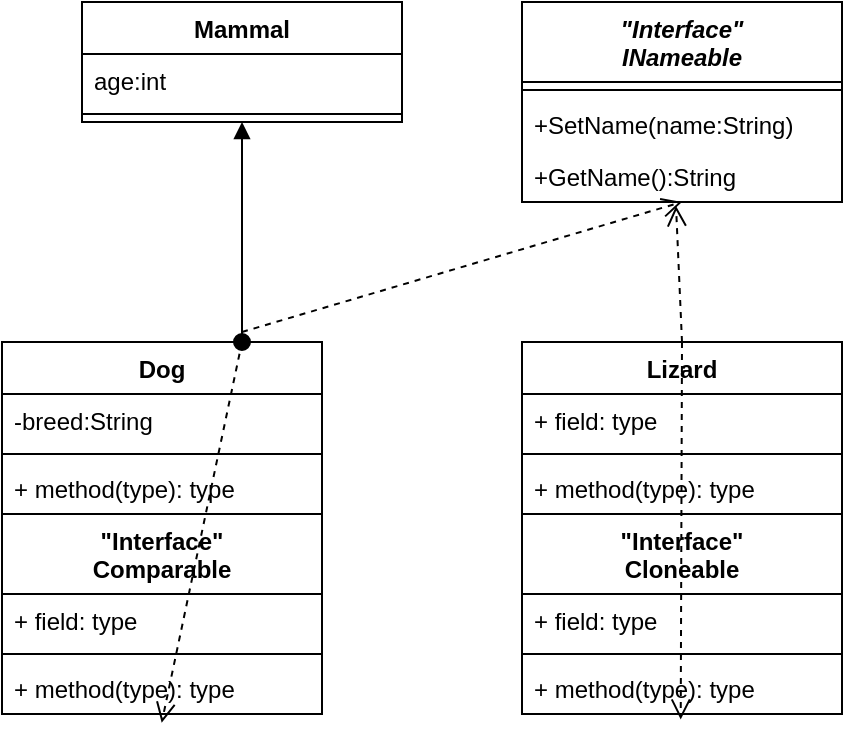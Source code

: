 <mxfile version="14.2.9" type="device"><diagram id="rKwsm52pXLg7-rd8_M_L" name="Page-1"><mxGraphModel dx="1049" dy="725" grid="1" gridSize="10" guides="1" tooltips="1" connect="1" arrows="1" fold="1" page="1" pageScale="1" pageWidth="850" pageHeight="1100" math="0" shadow="0"><root><mxCell id="0"/><mxCell id="1" parent="0"/><mxCell id="RIsLXIkWTQHxZOGZ_8EL-1" value="Mammal" style="swimlane;fontStyle=1;align=center;verticalAlign=top;childLayout=stackLayout;horizontal=1;startSize=26;horizontalStack=0;resizeParent=1;resizeParentMax=0;resizeLast=0;collapsible=1;marginBottom=0;" vertex="1" parent="1"><mxGeometry x="200" y="110" width="160" height="60" as="geometry"/></mxCell><mxCell id="RIsLXIkWTQHxZOGZ_8EL-2" value="age:int" style="text;strokeColor=none;fillColor=none;align=left;verticalAlign=top;spacingLeft=4;spacingRight=4;overflow=hidden;rotatable=0;points=[[0,0.5],[1,0.5]];portConstraint=eastwest;" vertex="1" parent="RIsLXIkWTQHxZOGZ_8EL-1"><mxGeometry y="26" width="160" height="26" as="geometry"/></mxCell><mxCell id="RIsLXIkWTQHxZOGZ_8EL-3" value="" style="line;strokeWidth=1;fillColor=none;align=left;verticalAlign=middle;spacingTop=-1;spacingLeft=3;spacingRight=3;rotatable=0;labelPosition=right;points=[];portConstraint=eastwest;" vertex="1" parent="RIsLXIkWTQHxZOGZ_8EL-1"><mxGeometry y="52" width="160" height="8" as="geometry"/></mxCell><mxCell id="RIsLXIkWTQHxZOGZ_8EL-5" value="&quot;Interface&quot;&#10;INameable&#10;" style="swimlane;fontStyle=3;align=center;verticalAlign=top;childLayout=stackLayout;horizontal=1;startSize=40;horizontalStack=0;resizeParent=1;resizeParentMax=0;resizeLast=0;collapsible=1;marginBottom=0;" vertex="1" parent="1"><mxGeometry x="420" y="110" width="160" height="100" as="geometry"/></mxCell><mxCell id="RIsLXIkWTQHxZOGZ_8EL-7" value="" style="line;strokeWidth=1;fillColor=none;align=left;verticalAlign=middle;spacingTop=-1;spacingLeft=3;spacingRight=3;rotatable=0;labelPosition=right;points=[];portConstraint=eastwest;" vertex="1" parent="RIsLXIkWTQHxZOGZ_8EL-5"><mxGeometry y="40" width="160" height="8" as="geometry"/></mxCell><mxCell id="RIsLXIkWTQHxZOGZ_8EL-9" value="+SetName(name:String)" style="text;strokeColor=none;fillColor=none;align=left;verticalAlign=top;spacingLeft=4;spacingRight=4;overflow=hidden;rotatable=0;points=[[0,0.5],[1,0.5]];portConstraint=eastwest;" vertex="1" parent="RIsLXIkWTQHxZOGZ_8EL-5"><mxGeometry y="48" width="160" height="26" as="geometry"/></mxCell><mxCell id="RIsLXIkWTQHxZOGZ_8EL-8" value="+GetName():String" style="text;strokeColor=none;fillColor=none;align=left;verticalAlign=top;spacingLeft=4;spacingRight=4;overflow=hidden;rotatable=0;points=[[0,0.5],[1,0.5]];portConstraint=eastwest;" vertex="1" parent="RIsLXIkWTQHxZOGZ_8EL-5"><mxGeometry y="74" width="160" height="26" as="geometry"/></mxCell><mxCell id="RIsLXIkWTQHxZOGZ_8EL-10" value="Dog" style="swimlane;fontStyle=1;align=center;verticalAlign=top;childLayout=stackLayout;horizontal=1;startSize=26;horizontalStack=0;resizeParent=1;resizeParentMax=0;resizeLast=0;collapsible=1;marginBottom=0;" vertex="1" parent="1"><mxGeometry x="160" y="280" width="160" height="86" as="geometry"/></mxCell><mxCell id="RIsLXIkWTQHxZOGZ_8EL-11" value="-breed:String" style="text;strokeColor=none;fillColor=none;align=left;verticalAlign=top;spacingLeft=4;spacingRight=4;overflow=hidden;rotatable=0;points=[[0,0.5],[1,0.5]];portConstraint=eastwest;" vertex="1" parent="RIsLXIkWTQHxZOGZ_8EL-10"><mxGeometry y="26" width="160" height="26" as="geometry"/></mxCell><mxCell id="RIsLXIkWTQHxZOGZ_8EL-12" value="" style="line;strokeWidth=1;fillColor=none;align=left;verticalAlign=middle;spacingTop=-1;spacingLeft=3;spacingRight=3;rotatable=0;labelPosition=right;points=[];portConstraint=eastwest;" vertex="1" parent="RIsLXIkWTQHxZOGZ_8EL-10"><mxGeometry y="52" width="160" height="8" as="geometry"/></mxCell><mxCell id="RIsLXIkWTQHxZOGZ_8EL-13" value="+ method(type): type" style="text;strokeColor=none;fillColor=none;align=left;verticalAlign=top;spacingLeft=4;spacingRight=4;overflow=hidden;rotatable=0;points=[[0,0.5],[1,0.5]];portConstraint=eastwest;" vertex="1" parent="RIsLXIkWTQHxZOGZ_8EL-10"><mxGeometry y="60" width="160" height="26" as="geometry"/></mxCell><mxCell id="RIsLXIkWTQHxZOGZ_8EL-14" value="Lizard" style="swimlane;fontStyle=1;align=center;verticalAlign=top;childLayout=stackLayout;horizontal=1;startSize=26;horizontalStack=0;resizeParent=1;resizeParentMax=0;resizeLast=0;collapsible=1;marginBottom=0;" vertex="1" parent="1"><mxGeometry x="420" y="280" width="160" height="86" as="geometry"/></mxCell><mxCell id="RIsLXIkWTQHxZOGZ_8EL-15" value="+ field: type" style="text;strokeColor=none;fillColor=none;align=left;verticalAlign=top;spacingLeft=4;spacingRight=4;overflow=hidden;rotatable=0;points=[[0,0.5],[1,0.5]];portConstraint=eastwest;" vertex="1" parent="RIsLXIkWTQHxZOGZ_8EL-14"><mxGeometry y="26" width="160" height="26" as="geometry"/></mxCell><mxCell id="RIsLXIkWTQHxZOGZ_8EL-16" value="" style="line;strokeWidth=1;fillColor=none;align=left;verticalAlign=middle;spacingTop=-1;spacingLeft=3;spacingRight=3;rotatable=0;labelPosition=right;points=[];portConstraint=eastwest;" vertex="1" parent="RIsLXIkWTQHxZOGZ_8EL-14"><mxGeometry y="52" width="160" height="8" as="geometry"/></mxCell><mxCell id="RIsLXIkWTQHxZOGZ_8EL-17" value="+ method(type): type" style="text;strokeColor=none;fillColor=none;align=left;verticalAlign=top;spacingLeft=4;spacingRight=4;overflow=hidden;rotatable=0;points=[[0,0.5],[1,0.5]];portConstraint=eastwest;" vertex="1" parent="RIsLXIkWTQHxZOGZ_8EL-14"><mxGeometry y="60" width="160" height="26" as="geometry"/></mxCell><mxCell id="RIsLXIkWTQHxZOGZ_8EL-18" value="&quot;Interface&quot;&#10;Comparable" style="swimlane;fontStyle=1;align=center;verticalAlign=top;childLayout=stackLayout;horizontal=1;startSize=40;horizontalStack=0;resizeParent=1;resizeParentMax=0;resizeLast=0;collapsible=1;marginBottom=0;" vertex="1" parent="1"><mxGeometry x="160" y="366" width="160" height="100" as="geometry"/></mxCell><mxCell id="RIsLXIkWTQHxZOGZ_8EL-19" value="+ field: type" style="text;strokeColor=none;fillColor=none;align=left;verticalAlign=top;spacingLeft=4;spacingRight=4;overflow=hidden;rotatable=0;points=[[0,0.5],[1,0.5]];portConstraint=eastwest;" vertex="1" parent="RIsLXIkWTQHxZOGZ_8EL-18"><mxGeometry y="40" width="160" height="26" as="geometry"/></mxCell><mxCell id="RIsLXIkWTQHxZOGZ_8EL-20" value="" style="line;strokeWidth=1;fillColor=none;align=left;verticalAlign=middle;spacingTop=-1;spacingLeft=3;spacingRight=3;rotatable=0;labelPosition=right;points=[];portConstraint=eastwest;" vertex="1" parent="RIsLXIkWTQHxZOGZ_8EL-18"><mxGeometry y="66" width="160" height="8" as="geometry"/></mxCell><mxCell id="RIsLXIkWTQHxZOGZ_8EL-21" value="+ method(type): type" style="text;strokeColor=none;fillColor=none;align=left;verticalAlign=top;spacingLeft=4;spacingRight=4;overflow=hidden;rotatable=0;points=[[0,0.5],[1,0.5]];portConstraint=eastwest;" vertex="1" parent="RIsLXIkWTQHxZOGZ_8EL-18"><mxGeometry y="74" width="160" height="26" as="geometry"/></mxCell><mxCell id="RIsLXIkWTQHxZOGZ_8EL-22" value="&quot;Interface&quot;&#10;Cloneable" style="swimlane;fontStyle=1;align=center;verticalAlign=top;childLayout=stackLayout;horizontal=1;startSize=40;horizontalStack=0;resizeParent=1;resizeParentMax=0;resizeLast=0;collapsible=1;marginBottom=0;" vertex="1" parent="1"><mxGeometry x="420" y="366" width="160" height="100" as="geometry"/></mxCell><mxCell id="RIsLXIkWTQHxZOGZ_8EL-23" value="+ field: type" style="text;strokeColor=none;fillColor=none;align=left;verticalAlign=top;spacingLeft=4;spacingRight=4;overflow=hidden;rotatable=0;points=[[0,0.5],[1,0.5]];portConstraint=eastwest;" vertex="1" parent="RIsLXIkWTQHxZOGZ_8EL-22"><mxGeometry y="40" width="160" height="26" as="geometry"/></mxCell><mxCell id="RIsLXIkWTQHxZOGZ_8EL-24" value="" style="line;strokeWidth=1;fillColor=none;align=left;verticalAlign=middle;spacingTop=-1;spacingLeft=3;spacingRight=3;rotatable=0;labelPosition=right;points=[];portConstraint=eastwest;" vertex="1" parent="RIsLXIkWTQHxZOGZ_8EL-22"><mxGeometry y="66" width="160" height="8" as="geometry"/></mxCell><mxCell id="RIsLXIkWTQHxZOGZ_8EL-25" value="+ method(type): type" style="text;strokeColor=none;fillColor=none;align=left;verticalAlign=top;spacingLeft=4;spacingRight=4;overflow=hidden;rotatable=0;points=[[0,0.5],[1,0.5]];portConstraint=eastwest;" vertex="1" parent="RIsLXIkWTQHxZOGZ_8EL-22"><mxGeometry y="74" width="160" height="26" as="geometry"/></mxCell><mxCell id="RIsLXIkWTQHxZOGZ_8EL-26" value="" style="html=1;verticalAlign=bottom;startArrow=oval;startFill=1;endArrow=block;startSize=8;entryX=0.5;entryY=1;entryDx=0;entryDy=0;exitX=0.75;exitY=0;exitDx=0;exitDy=0;" edge="1" parent="1" source="RIsLXIkWTQHxZOGZ_8EL-10" target="RIsLXIkWTQHxZOGZ_8EL-1"><mxGeometry width="60" relative="1" as="geometry"><mxPoint x="190" y="270" as="sourcePoint"/><mxPoint x="250" y="270" as="targetPoint"/><Array as="points"/></mxGeometry></mxCell><mxCell id="RIsLXIkWTQHxZOGZ_8EL-27" value="" style="html=1;verticalAlign=bottom;endArrow=open;dashed=1;endSize=8;exitX=0.5;exitY=0;exitDx=0;exitDy=0;" edge="1" parent="1" source="RIsLXIkWTQHxZOGZ_8EL-14"><mxGeometry relative="1" as="geometry"><mxPoint x="480" y="240" as="sourcePoint"/><mxPoint x="497" y="212" as="targetPoint"/></mxGeometry></mxCell><mxCell id="RIsLXIkWTQHxZOGZ_8EL-28" value="" style="html=1;verticalAlign=bottom;endArrow=open;dashed=1;endSize=8;" edge="1" parent="1"><mxGeometry relative="1" as="geometry"><mxPoint x="280" y="275" as="sourcePoint"/><mxPoint x="500" y="210" as="targetPoint"/><Array as="points"/></mxGeometry></mxCell><mxCell id="RIsLXIkWTQHxZOGZ_8EL-29" value="" style="html=1;verticalAlign=bottom;endArrow=open;dashed=1;endSize=8;exitX=0.75;exitY=0;exitDx=0;exitDy=0;entryX=0.499;entryY=1.169;entryDx=0;entryDy=0;entryPerimeter=0;" edge="1" parent="1" source="RIsLXIkWTQHxZOGZ_8EL-10" target="RIsLXIkWTQHxZOGZ_8EL-21"><mxGeometry relative="1" as="geometry"><mxPoint x="290" y="277.61" as="sourcePoint"/><mxPoint x="504.24" y="224.81" as="targetPoint"/><Array as="points"/></mxGeometry></mxCell><mxCell id="RIsLXIkWTQHxZOGZ_8EL-30" value="" style="html=1;verticalAlign=bottom;endArrow=open;dashed=1;endSize=8;exitX=0.5;exitY=0;exitDx=0;exitDy=0;entryX=0.496;entryY=1.108;entryDx=0;entryDy=0;entryPerimeter=0;" edge="1" parent="1" target="RIsLXIkWTQHxZOGZ_8EL-25"><mxGeometry relative="1" as="geometry"><mxPoint x="500" y="280" as="sourcePoint"/><mxPoint x="714.24" y="227.2" as="targetPoint"/><Array as="points"/></mxGeometry></mxCell></root></mxGraphModel></diagram></mxfile>
